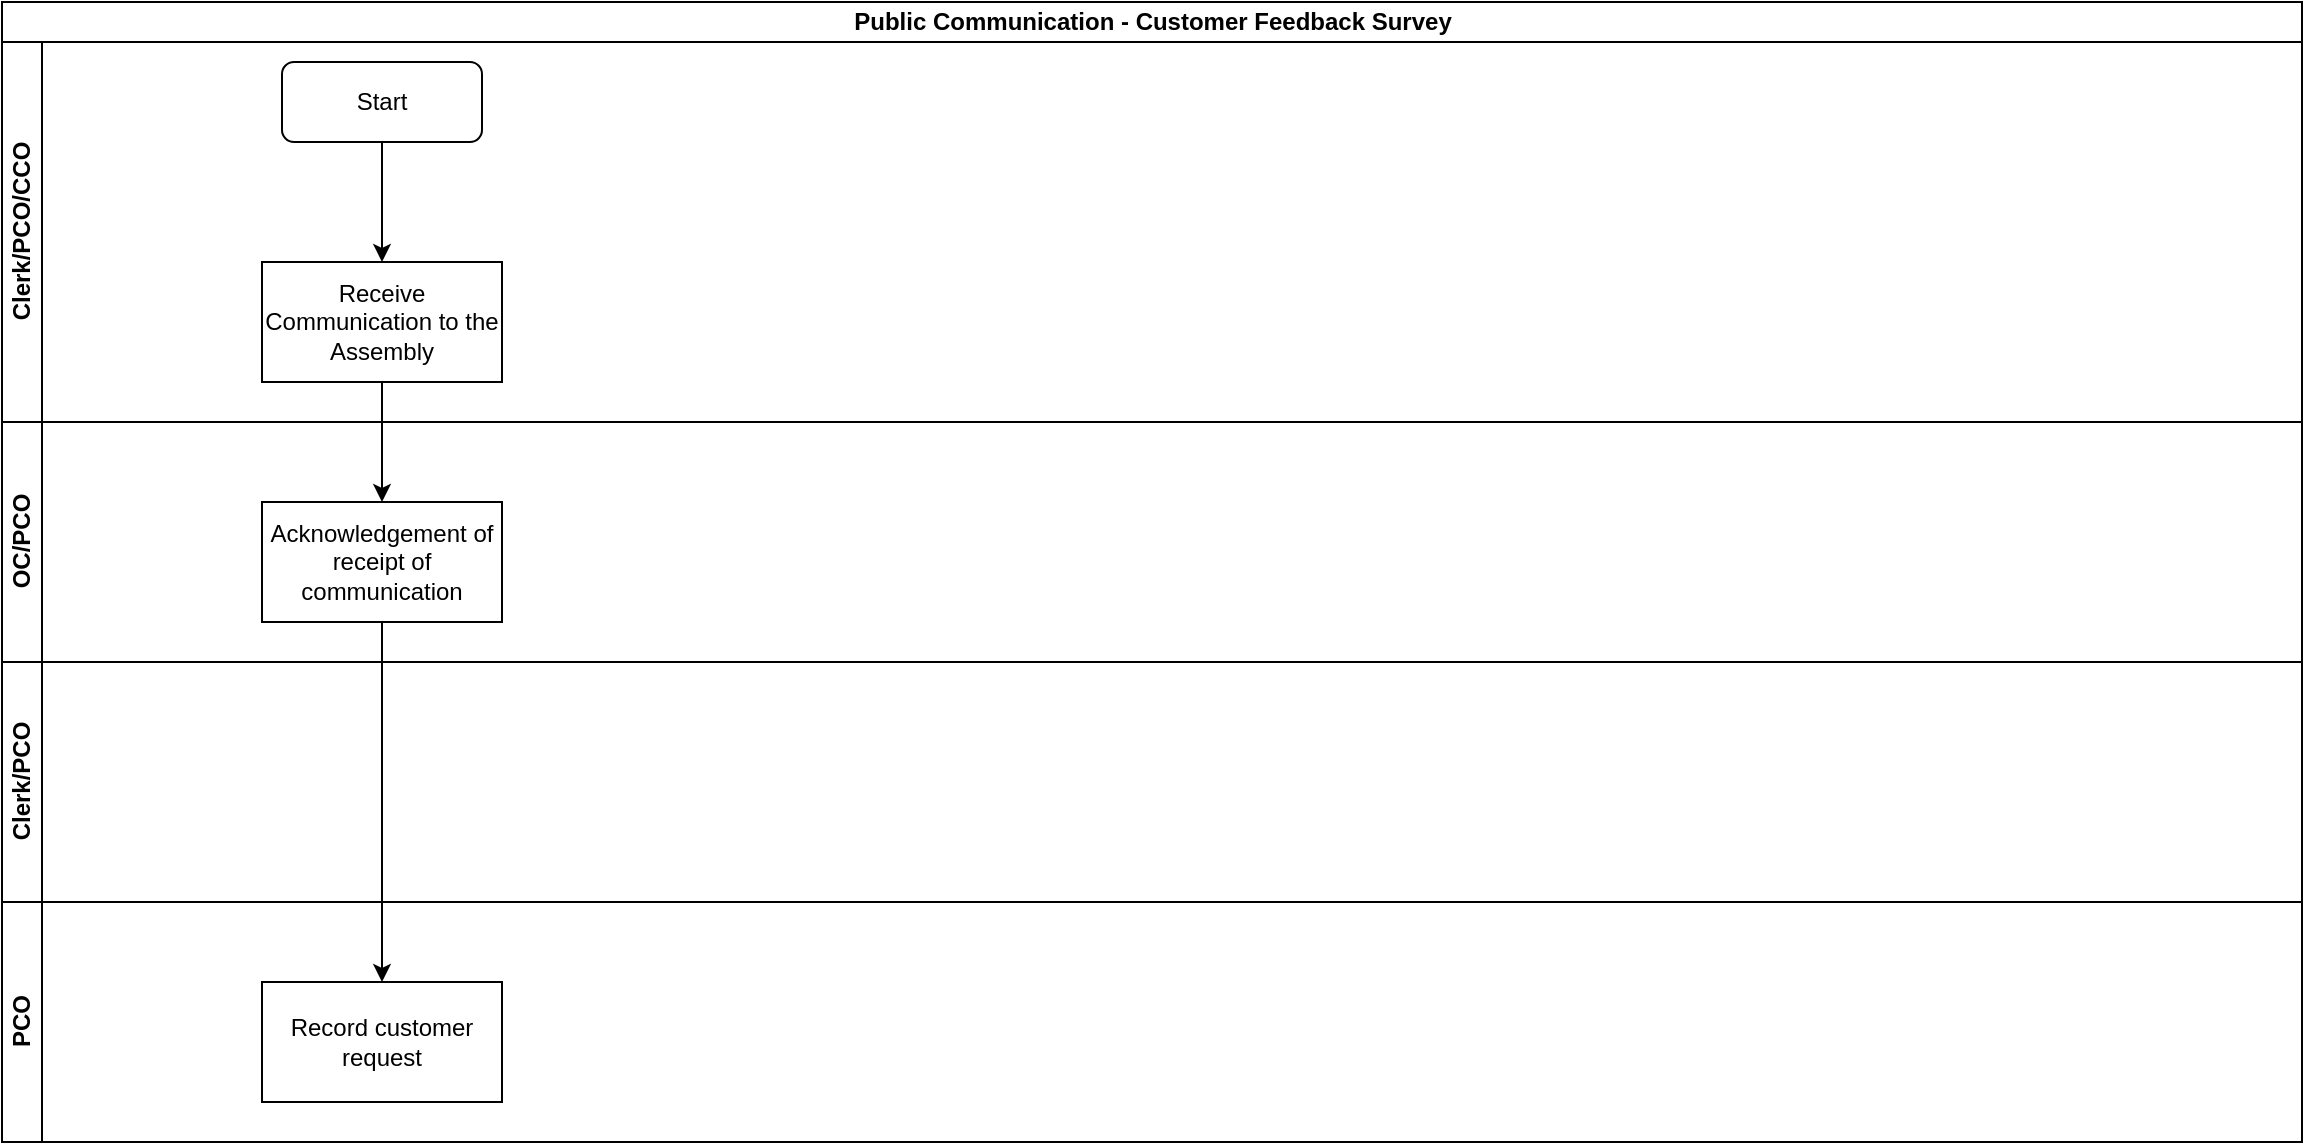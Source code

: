 <mxfile version="13.7.7" type="github">
  <diagram id="zEI9NuIZSy3O7FJYNldC" name="Page-1">
    <mxGraphModel dx="910" dy="487" grid="1" gridSize="10" guides="1" tooltips="1" connect="1" arrows="1" fold="1" page="1" pageScale="1" pageWidth="1169" pageHeight="827" math="0" shadow="0">
      <root>
        <mxCell id="0" />
        <mxCell id="1" parent="0" />
        <mxCell id="lehFZ3blt-byo1f6vuGY-1" value="Public Communication - Customer Feedback Survey" style="swimlane;html=1;childLayout=stackLayout;resizeParent=1;resizeParentMax=0;horizontal=1;startSize=20;horizontalStack=0;" vertex="1" parent="1">
          <mxGeometry x="10" y="10" width="1150" height="570" as="geometry" />
        </mxCell>
        <mxCell id="lehFZ3blt-byo1f6vuGY-2" value="Clerk/PCO/CCO" style="swimlane;html=1;startSize=20;horizontal=0;" vertex="1" parent="lehFZ3blt-byo1f6vuGY-1">
          <mxGeometry y="20" width="1150" height="190" as="geometry" />
        </mxCell>
        <mxCell id="lehFZ3blt-byo1f6vuGY-10" value="Start" style="rounded=1;whiteSpace=wrap;html=1;" vertex="1" parent="lehFZ3blt-byo1f6vuGY-2">
          <mxGeometry x="140" y="10" width="100" height="40" as="geometry" />
        </mxCell>
        <mxCell id="lehFZ3blt-byo1f6vuGY-13" value="Receive Communication to the Assembly" style="rounded=0;whiteSpace=wrap;html=1;" vertex="1" parent="lehFZ3blt-byo1f6vuGY-2">
          <mxGeometry x="130" y="110" width="120" height="60" as="geometry" />
        </mxCell>
        <mxCell id="lehFZ3blt-byo1f6vuGY-12" value="" style="edgeStyle=orthogonalEdgeStyle;rounded=0;orthogonalLoop=1;jettySize=auto;html=1;entryX=0.5;entryY=0;entryDx=0;entryDy=0;" edge="1" parent="lehFZ3blt-byo1f6vuGY-2" source="lehFZ3blt-byo1f6vuGY-10" target="lehFZ3blt-byo1f6vuGY-13">
          <mxGeometry relative="1" as="geometry">
            <mxPoint x="190" y="110" as="targetPoint" />
          </mxGeometry>
        </mxCell>
        <mxCell id="lehFZ3blt-byo1f6vuGY-3" value="OC/PCO" style="swimlane;html=1;startSize=20;horizontal=0;" vertex="1" parent="lehFZ3blt-byo1f6vuGY-1">
          <mxGeometry y="210" width="1150" height="120" as="geometry" />
        </mxCell>
        <mxCell id="lehFZ3blt-byo1f6vuGY-14" value="Acknowledgement of receipt of communication" style="whiteSpace=wrap;html=1;rounded=0;" vertex="1" parent="lehFZ3blt-byo1f6vuGY-3">
          <mxGeometry x="130" y="40" width="120" height="60" as="geometry" />
        </mxCell>
        <mxCell id="lehFZ3blt-byo1f6vuGY-4" value="Clerk/PCO" style="swimlane;html=1;startSize=20;horizontal=0;" vertex="1" parent="lehFZ3blt-byo1f6vuGY-1">
          <mxGeometry y="330" width="1150" height="120" as="geometry" />
        </mxCell>
        <mxCell id="lehFZ3blt-byo1f6vuGY-9" value="PCO" style="swimlane;html=1;startSize=20;horizontal=0;" vertex="1" parent="lehFZ3blt-byo1f6vuGY-1">
          <mxGeometry y="450" width="1150" height="120" as="geometry" />
        </mxCell>
        <mxCell id="lehFZ3blt-byo1f6vuGY-16" value="Record customer request" style="whiteSpace=wrap;html=1;rounded=0;" vertex="1" parent="lehFZ3blt-byo1f6vuGY-9">
          <mxGeometry x="130" y="40" width="120" height="60" as="geometry" />
        </mxCell>
        <mxCell id="lehFZ3blt-byo1f6vuGY-15" value="" style="edgeStyle=orthogonalEdgeStyle;rounded=0;orthogonalLoop=1;jettySize=auto;html=1;" edge="1" parent="lehFZ3blt-byo1f6vuGY-1" source="lehFZ3blt-byo1f6vuGY-13" target="lehFZ3blt-byo1f6vuGY-14">
          <mxGeometry relative="1" as="geometry" />
        </mxCell>
        <mxCell id="lehFZ3blt-byo1f6vuGY-17" value="" style="edgeStyle=orthogonalEdgeStyle;rounded=0;orthogonalLoop=1;jettySize=auto;html=1;" edge="1" parent="lehFZ3blt-byo1f6vuGY-1" source="lehFZ3blt-byo1f6vuGY-14" target="lehFZ3blt-byo1f6vuGY-16">
          <mxGeometry relative="1" as="geometry" />
        </mxCell>
      </root>
    </mxGraphModel>
  </diagram>
</mxfile>
